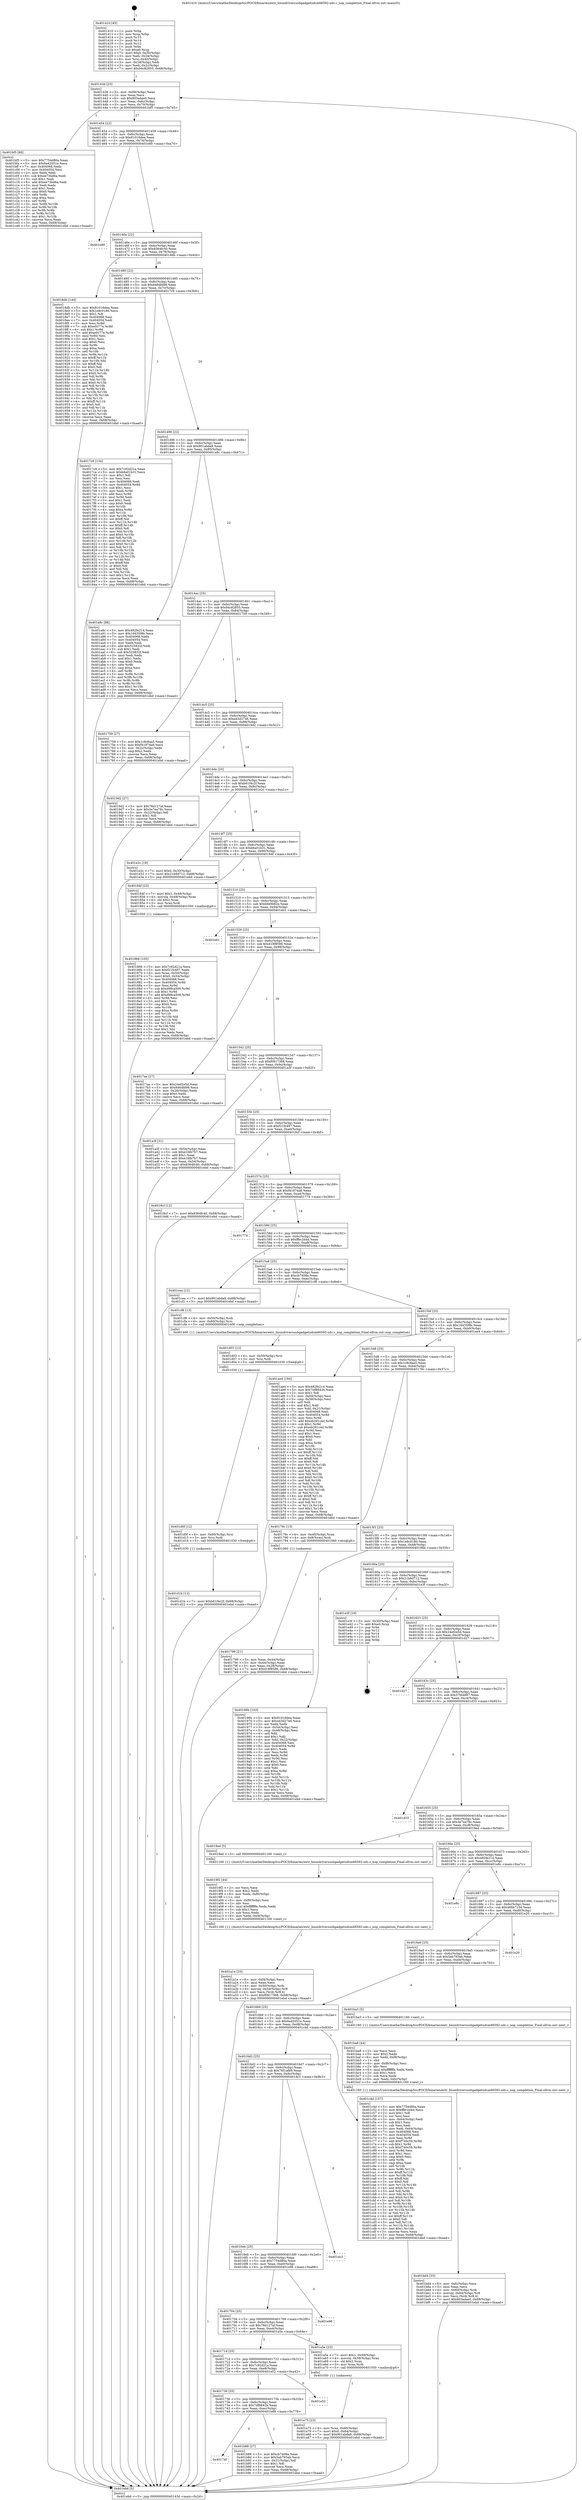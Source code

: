 digraph "0x401410" {
  label = "0x401410 (/mnt/c/Users/mathe/Desktop/tcc/POCII/binaries/extr_linuxdriversusbgadgetudcm66592-udc.c_nop_completion_Final-ollvm.out::main(0))"
  labelloc = "t"
  node[shape=record]

  Entry [label="",width=0.3,height=0.3,shape=circle,fillcolor=black,style=filled]
  "0x40143d" [label="{
     0x40143d [23]\l
     | [instrs]\l
     &nbsp;&nbsp;0x40143d \<+3\>: mov -0x68(%rbp),%eax\l
     &nbsp;&nbsp;0x401440 \<+2\>: mov %eax,%ecx\l
     &nbsp;&nbsp;0x401442 \<+6\>: sub $0x803adae0,%ecx\l
     &nbsp;&nbsp;0x401448 \<+3\>: mov %eax,-0x6c(%rbp)\l
     &nbsp;&nbsp;0x40144b \<+3\>: mov %ecx,-0x70(%rbp)\l
     &nbsp;&nbsp;0x40144e \<+6\>: je 0000000000401bf5 \<main+0x7e5\>\l
  }"]
  "0x401bf5" [label="{
     0x401bf5 [88]\l
     | [instrs]\l
     &nbsp;&nbsp;0x401bf5 \<+5\>: mov $0x7754d80a,%eax\l
     &nbsp;&nbsp;0x401bfa \<+5\>: mov $0x6a42051e,%ecx\l
     &nbsp;&nbsp;0x401bff \<+7\>: mov 0x404068,%edx\l
     &nbsp;&nbsp;0x401c06 \<+7\>: mov 0x404054,%esi\l
     &nbsp;&nbsp;0x401c0d \<+2\>: mov %edx,%edi\l
     &nbsp;&nbsp;0x401c0f \<+6\>: sub $0xee73bd6a,%edi\l
     &nbsp;&nbsp;0x401c15 \<+3\>: sub $0x1,%edi\l
     &nbsp;&nbsp;0x401c18 \<+6\>: add $0xee73bd6a,%edi\l
     &nbsp;&nbsp;0x401c1e \<+3\>: imul %edi,%edx\l
     &nbsp;&nbsp;0x401c21 \<+3\>: and $0x1,%edx\l
     &nbsp;&nbsp;0x401c24 \<+3\>: cmp $0x0,%edx\l
     &nbsp;&nbsp;0x401c27 \<+4\>: sete %r8b\l
     &nbsp;&nbsp;0x401c2b \<+3\>: cmp $0xa,%esi\l
     &nbsp;&nbsp;0x401c2e \<+4\>: setl %r9b\l
     &nbsp;&nbsp;0x401c32 \<+3\>: mov %r8b,%r10b\l
     &nbsp;&nbsp;0x401c35 \<+3\>: and %r9b,%r10b\l
     &nbsp;&nbsp;0x401c38 \<+3\>: xor %r9b,%r8b\l
     &nbsp;&nbsp;0x401c3b \<+3\>: or %r8b,%r10b\l
     &nbsp;&nbsp;0x401c3e \<+4\>: test $0x1,%r10b\l
     &nbsp;&nbsp;0x401c42 \<+3\>: cmovne %ecx,%eax\l
     &nbsp;&nbsp;0x401c45 \<+3\>: mov %eax,-0x68(%rbp)\l
     &nbsp;&nbsp;0x401c48 \<+5\>: jmp 0000000000401ebd \<main+0xaad\>\l
  }"]
  "0x401454" [label="{
     0x401454 [22]\l
     | [instrs]\l
     &nbsp;&nbsp;0x401454 \<+5\>: jmp 0000000000401459 \<main+0x49\>\l
     &nbsp;&nbsp;0x401459 \<+3\>: mov -0x6c(%rbp),%eax\l
     &nbsp;&nbsp;0x40145c \<+5\>: sub $0x81016dea,%eax\l
     &nbsp;&nbsp;0x401461 \<+3\>: mov %eax,-0x74(%rbp)\l
     &nbsp;&nbsp;0x401464 \<+6\>: je 0000000000401e80 \<main+0xa70\>\l
  }"]
  Exit [label="",width=0.3,height=0.3,shape=circle,fillcolor=black,style=filled,peripheries=2]
  "0x401e80" [label="{
     0x401e80\l
  }", style=dashed]
  "0x40146a" [label="{
     0x40146a [22]\l
     | [instrs]\l
     &nbsp;&nbsp;0x40146a \<+5\>: jmp 000000000040146f \<main+0x5f\>\l
     &nbsp;&nbsp;0x40146f \<+3\>: mov -0x6c(%rbp),%eax\l
     &nbsp;&nbsp;0x401472 \<+5\>: sub $0x8364fc40,%eax\l
     &nbsp;&nbsp;0x401477 \<+3\>: mov %eax,-0x78(%rbp)\l
     &nbsp;&nbsp;0x40147a \<+6\>: je 00000000004018db \<main+0x4cb\>\l
  }"]
  "0x401d1b" [label="{
     0x401d1b [12]\l
     | [instrs]\l
     &nbsp;&nbsp;0x401d1b \<+7\>: movl $0xb61f4c2f,-0x68(%rbp)\l
     &nbsp;&nbsp;0x401d22 \<+5\>: jmp 0000000000401ebd \<main+0xaad\>\l
  }"]
  "0x4018db" [label="{
     0x4018db [144]\l
     | [instrs]\l
     &nbsp;&nbsp;0x4018db \<+5\>: mov $0x81016dea,%eax\l
     &nbsp;&nbsp;0x4018e0 \<+5\>: mov $0x1e8c0180,%ecx\l
     &nbsp;&nbsp;0x4018e5 \<+2\>: mov $0x1,%dl\l
     &nbsp;&nbsp;0x4018e7 \<+7\>: mov 0x404068,%esi\l
     &nbsp;&nbsp;0x4018ee \<+7\>: mov 0x404054,%edi\l
     &nbsp;&nbsp;0x4018f5 \<+3\>: mov %esi,%r8d\l
     &nbsp;&nbsp;0x4018f8 \<+7\>: sub $0xe0c77e,%r8d\l
     &nbsp;&nbsp;0x4018ff \<+4\>: sub $0x1,%r8d\l
     &nbsp;&nbsp;0x401903 \<+7\>: add $0xe0c77e,%r8d\l
     &nbsp;&nbsp;0x40190a \<+4\>: imul %r8d,%esi\l
     &nbsp;&nbsp;0x40190e \<+3\>: and $0x1,%esi\l
     &nbsp;&nbsp;0x401911 \<+3\>: cmp $0x0,%esi\l
     &nbsp;&nbsp;0x401914 \<+4\>: sete %r9b\l
     &nbsp;&nbsp;0x401918 \<+3\>: cmp $0xa,%edi\l
     &nbsp;&nbsp;0x40191b \<+4\>: setl %r10b\l
     &nbsp;&nbsp;0x40191f \<+3\>: mov %r9b,%r11b\l
     &nbsp;&nbsp;0x401922 \<+4\>: xor $0xff,%r11b\l
     &nbsp;&nbsp;0x401926 \<+3\>: mov %r10b,%bl\l
     &nbsp;&nbsp;0x401929 \<+3\>: xor $0xff,%bl\l
     &nbsp;&nbsp;0x40192c \<+3\>: xor $0x0,%dl\l
     &nbsp;&nbsp;0x40192f \<+3\>: mov %r11b,%r14b\l
     &nbsp;&nbsp;0x401932 \<+4\>: and $0x0,%r14b\l
     &nbsp;&nbsp;0x401936 \<+3\>: and %dl,%r9b\l
     &nbsp;&nbsp;0x401939 \<+3\>: mov %bl,%r15b\l
     &nbsp;&nbsp;0x40193c \<+4\>: and $0x0,%r15b\l
     &nbsp;&nbsp;0x401940 \<+3\>: and %dl,%r10b\l
     &nbsp;&nbsp;0x401943 \<+3\>: or %r9b,%r14b\l
     &nbsp;&nbsp;0x401946 \<+3\>: or %r10b,%r15b\l
     &nbsp;&nbsp;0x401949 \<+3\>: xor %r15b,%r14b\l
     &nbsp;&nbsp;0x40194c \<+3\>: or %bl,%r11b\l
     &nbsp;&nbsp;0x40194f \<+4\>: xor $0xff,%r11b\l
     &nbsp;&nbsp;0x401953 \<+3\>: or $0x0,%dl\l
     &nbsp;&nbsp;0x401956 \<+3\>: and %dl,%r11b\l
     &nbsp;&nbsp;0x401959 \<+3\>: or %r11b,%r14b\l
     &nbsp;&nbsp;0x40195c \<+4\>: test $0x1,%r14b\l
     &nbsp;&nbsp;0x401960 \<+3\>: cmovne %ecx,%eax\l
     &nbsp;&nbsp;0x401963 \<+3\>: mov %eax,-0x68(%rbp)\l
     &nbsp;&nbsp;0x401966 \<+5\>: jmp 0000000000401ebd \<main+0xaad\>\l
  }"]
  "0x401480" [label="{
     0x401480 [22]\l
     | [instrs]\l
     &nbsp;&nbsp;0x401480 \<+5\>: jmp 0000000000401485 \<main+0x75\>\l
     &nbsp;&nbsp;0x401485 \<+3\>: mov -0x6c(%rbp),%eax\l
     &nbsp;&nbsp;0x401488 \<+5\>: sub $0x846dfd98,%eax\l
     &nbsp;&nbsp;0x40148d \<+3\>: mov %eax,-0x7c(%rbp)\l
     &nbsp;&nbsp;0x401490 \<+6\>: je 00000000004017c9 \<main+0x3b9\>\l
  }"]
  "0x401d0f" [label="{
     0x401d0f [12]\l
     | [instrs]\l
     &nbsp;&nbsp;0x401d0f \<+4\>: mov -0x60(%rbp),%rsi\l
     &nbsp;&nbsp;0x401d13 \<+3\>: mov %rsi,%rdi\l
     &nbsp;&nbsp;0x401d16 \<+5\>: call 0000000000401030 \<free@plt\>\l
     | [calls]\l
     &nbsp;&nbsp;0x401030 \{1\} (unknown)\l
  }"]
  "0x4017c9" [label="{
     0x4017c9 [134]\l
     | [instrs]\l
     &nbsp;&nbsp;0x4017c9 \<+5\>: mov $0x7c92d21a,%eax\l
     &nbsp;&nbsp;0x4017ce \<+5\>: mov $0xb6a01b31,%ecx\l
     &nbsp;&nbsp;0x4017d3 \<+2\>: mov $0x1,%dl\l
     &nbsp;&nbsp;0x4017d5 \<+2\>: xor %esi,%esi\l
     &nbsp;&nbsp;0x4017d7 \<+7\>: mov 0x404068,%edi\l
     &nbsp;&nbsp;0x4017de \<+8\>: mov 0x404054,%r8d\l
     &nbsp;&nbsp;0x4017e6 \<+3\>: sub $0x1,%esi\l
     &nbsp;&nbsp;0x4017e9 \<+3\>: mov %edi,%r9d\l
     &nbsp;&nbsp;0x4017ec \<+3\>: add %esi,%r9d\l
     &nbsp;&nbsp;0x4017ef \<+4\>: imul %r9d,%edi\l
     &nbsp;&nbsp;0x4017f3 \<+3\>: and $0x1,%edi\l
     &nbsp;&nbsp;0x4017f6 \<+3\>: cmp $0x0,%edi\l
     &nbsp;&nbsp;0x4017f9 \<+4\>: sete %r10b\l
     &nbsp;&nbsp;0x4017fd \<+4\>: cmp $0xa,%r8d\l
     &nbsp;&nbsp;0x401801 \<+4\>: setl %r11b\l
     &nbsp;&nbsp;0x401805 \<+3\>: mov %r10b,%bl\l
     &nbsp;&nbsp;0x401808 \<+3\>: xor $0xff,%bl\l
     &nbsp;&nbsp;0x40180b \<+3\>: mov %r11b,%r14b\l
     &nbsp;&nbsp;0x40180e \<+4\>: xor $0xff,%r14b\l
     &nbsp;&nbsp;0x401812 \<+3\>: xor $0x0,%dl\l
     &nbsp;&nbsp;0x401815 \<+3\>: mov %bl,%r15b\l
     &nbsp;&nbsp;0x401818 \<+4\>: and $0x0,%r15b\l
     &nbsp;&nbsp;0x40181c \<+3\>: and %dl,%r10b\l
     &nbsp;&nbsp;0x40181f \<+3\>: mov %r14b,%r12b\l
     &nbsp;&nbsp;0x401822 \<+4\>: and $0x0,%r12b\l
     &nbsp;&nbsp;0x401826 \<+3\>: and %dl,%r11b\l
     &nbsp;&nbsp;0x401829 \<+3\>: or %r10b,%r15b\l
     &nbsp;&nbsp;0x40182c \<+3\>: or %r11b,%r12b\l
     &nbsp;&nbsp;0x40182f \<+3\>: xor %r12b,%r15b\l
     &nbsp;&nbsp;0x401832 \<+3\>: or %r14b,%bl\l
     &nbsp;&nbsp;0x401835 \<+3\>: xor $0xff,%bl\l
     &nbsp;&nbsp;0x401838 \<+3\>: or $0x0,%dl\l
     &nbsp;&nbsp;0x40183b \<+2\>: and %dl,%bl\l
     &nbsp;&nbsp;0x40183d \<+3\>: or %bl,%r15b\l
     &nbsp;&nbsp;0x401840 \<+4\>: test $0x1,%r15b\l
     &nbsp;&nbsp;0x401844 \<+3\>: cmovne %ecx,%eax\l
     &nbsp;&nbsp;0x401847 \<+3\>: mov %eax,-0x68(%rbp)\l
     &nbsp;&nbsp;0x40184a \<+5\>: jmp 0000000000401ebd \<main+0xaad\>\l
  }"]
  "0x401496" [label="{
     0x401496 [22]\l
     | [instrs]\l
     &nbsp;&nbsp;0x401496 \<+5\>: jmp 000000000040149b \<main+0x8b\>\l
     &nbsp;&nbsp;0x40149b \<+3\>: mov -0x6c(%rbp),%eax\l
     &nbsp;&nbsp;0x40149e \<+5\>: sub $0x901abda9,%eax\l
     &nbsp;&nbsp;0x4014a3 \<+3\>: mov %eax,-0x80(%rbp)\l
     &nbsp;&nbsp;0x4014a6 \<+6\>: je 0000000000401a8c \<main+0x67c\>\l
  }"]
  "0x401d03" [label="{
     0x401d03 [12]\l
     | [instrs]\l
     &nbsp;&nbsp;0x401d03 \<+4\>: mov -0x50(%rbp),%rsi\l
     &nbsp;&nbsp;0x401d07 \<+3\>: mov %rsi,%rdi\l
     &nbsp;&nbsp;0x401d0a \<+5\>: call 0000000000401030 \<free@plt\>\l
     | [calls]\l
     &nbsp;&nbsp;0x401030 \{1\} (unknown)\l
  }"]
  "0x401a8c" [label="{
     0x401a8c [88]\l
     | [instrs]\l
     &nbsp;&nbsp;0x401a8c \<+5\>: mov $0x482fe214,%eax\l
     &nbsp;&nbsp;0x401a91 \<+5\>: mov $0x194359fe,%ecx\l
     &nbsp;&nbsp;0x401a96 \<+7\>: mov 0x404068,%edx\l
     &nbsp;&nbsp;0x401a9d \<+7\>: mov 0x404054,%esi\l
     &nbsp;&nbsp;0x401aa4 \<+2\>: mov %edx,%edi\l
     &nbsp;&nbsp;0x401aa6 \<+6\>: add $0x525832f,%edi\l
     &nbsp;&nbsp;0x401aac \<+3\>: sub $0x1,%edi\l
     &nbsp;&nbsp;0x401aaf \<+6\>: sub $0x525832f,%edi\l
     &nbsp;&nbsp;0x401ab5 \<+3\>: imul %edi,%edx\l
     &nbsp;&nbsp;0x401ab8 \<+3\>: and $0x1,%edx\l
     &nbsp;&nbsp;0x401abb \<+3\>: cmp $0x0,%edx\l
     &nbsp;&nbsp;0x401abe \<+4\>: sete %r8b\l
     &nbsp;&nbsp;0x401ac2 \<+3\>: cmp $0xa,%esi\l
     &nbsp;&nbsp;0x401ac5 \<+4\>: setl %r9b\l
     &nbsp;&nbsp;0x401ac9 \<+3\>: mov %r8b,%r10b\l
     &nbsp;&nbsp;0x401acc \<+3\>: and %r9b,%r10b\l
     &nbsp;&nbsp;0x401acf \<+3\>: xor %r9b,%r8b\l
     &nbsp;&nbsp;0x401ad2 \<+3\>: or %r8b,%r10b\l
     &nbsp;&nbsp;0x401ad5 \<+4\>: test $0x1,%r10b\l
     &nbsp;&nbsp;0x401ad9 \<+3\>: cmovne %ecx,%eax\l
     &nbsp;&nbsp;0x401adc \<+3\>: mov %eax,-0x68(%rbp)\l
     &nbsp;&nbsp;0x401adf \<+5\>: jmp 0000000000401ebd \<main+0xaad\>\l
  }"]
  "0x4014ac" [label="{
     0x4014ac [25]\l
     | [instrs]\l
     &nbsp;&nbsp;0x4014ac \<+5\>: jmp 00000000004014b1 \<main+0xa1\>\l
     &nbsp;&nbsp;0x4014b1 \<+3\>: mov -0x6c(%rbp),%eax\l
     &nbsp;&nbsp;0x4014b4 \<+5\>: sub $0x94c82855,%eax\l
     &nbsp;&nbsp;0x4014b9 \<+6\>: mov %eax,-0x84(%rbp)\l
     &nbsp;&nbsp;0x4014bf \<+6\>: je 0000000000401759 \<main+0x349\>\l
  }"]
  "0x401bd4" [label="{
     0x401bd4 [33]\l
     | [instrs]\l
     &nbsp;&nbsp;0x401bd4 \<+6\>: mov -0xfc(%rbp),%ecx\l
     &nbsp;&nbsp;0x401bda \<+3\>: imul %eax,%ecx\l
     &nbsp;&nbsp;0x401bdd \<+4\>: mov -0x60(%rbp),%rdi\l
     &nbsp;&nbsp;0x401be1 \<+4\>: movslq -0x64(%rbp),%r8\l
     &nbsp;&nbsp;0x401be5 \<+4\>: mov %ecx,(%rdi,%r8,4)\l
     &nbsp;&nbsp;0x401be9 \<+7\>: movl $0x803adae0,-0x68(%rbp)\l
     &nbsp;&nbsp;0x401bf0 \<+5\>: jmp 0000000000401ebd \<main+0xaad\>\l
  }"]
  "0x401759" [label="{
     0x401759 [27]\l
     | [instrs]\l
     &nbsp;&nbsp;0x401759 \<+5\>: mov $0x1c8c8aa5,%eax\l
     &nbsp;&nbsp;0x40175e \<+5\>: mov $0xf41874a8,%ecx\l
     &nbsp;&nbsp;0x401763 \<+3\>: mov -0x2c(%rbp),%edx\l
     &nbsp;&nbsp;0x401766 \<+3\>: cmp $0x2,%edx\l
     &nbsp;&nbsp;0x401769 \<+3\>: cmovne %ecx,%eax\l
     &nbsp;&nbsp;0x40176c \<+3\>: mov %eax,-0x68(%rbp)\l
     &nbsp;&nbsp;0x40176f \<+5\>: jmp 0000000000401ebd \<main+0xaad\>\l
  }"]
  "0x4014c5" [label="{
     0x4014c5 [25]\l
     | [instrs]\l
     &nbsp;&nbsp;0x4014c5 \<+5\>: jmp 00000000004014ca \<main+0xba\>\l
     &nbsp;&nbsp;0x4014ca \<+3\>: mov -0x6c(%rbp),%eax\l
     &nbsp;&nbsp;0x4014cd \<+5\>: sub $0xa43d2746,%eax\l
     &nbsp;&nbsp;0x4014d2 \<+6\>: mov %eax,-0x88(%rbp)\l
     &nbsp;&nbsp;0x4014d8 \<+6\>: je 00000000004019d2 \<main+0x5c2\>\l
  }"]
  "0x401ebd" [label="{
     0x401ebd [5]\l
     | [instrs]\l
     &nbsp;&nbsp;0x401ebd \<+5\>: jmp 000000000040143d \<main+0x2d\>\l
  }"]
  "0x401410" [label="{
     0x401410 [45]\l
     | [instrs]\l
     &nbsp;&nbsp;0x401410 \<+1\>: push %rbp\l
     &nbsp;&nbsp;0x401411 \<+3\>: mov %rsp,%rbp\l
     &nbsp;&nbsp;0x401414 \<+2\>: push %r15\l
     &nbsp;&nbsp;0x401416 \<+2\>: push %r14\l
     &nbsp;&nbsp;0x401418 \<+2\>: push %r12\l
     &nbsp;&nbsp;0x40141a \<+1\>: push %rbx\l
     &nbsp;&nbsp;0x40141b \<+7\>: sub $0xe0,%rsp\l
     &nbsp;&nbsp;0x401422 \<+7\>: movl $0x0,-0x30(%rbp)\l
     &nbsp;&nbsp;0x401429 \<+3\>: mov %edi,-0x34(%rbp)\l
     &nbsp;&nbsp;0x40142c \<+4\>: mov %rsi,-0x40(%rbp)\l
     &nbsp;&nbsp;0x401430 \<+3\>: mov -0x34(%rbp),%edi\l
     &nbsp;&nbsp;0x401433 \<+3\>: mov %edi,-0x2c(%rbp)\l
     &nbsp;&nbsp;0x401436 \<+7\>: movl $0x94c82855,-0x68(%rbp)\l
  }"]
  "0x401ba8" [label="{
     0x401ba8 [44]\l
     | [instrs]\l
     &nbsp;&nbsp;0x401ba8 \<+2\>: xor %ecx,%ecx\l
     &nbsp;&nbsp;0x401baa \<+5\>: mov $0x2,%edx\l
     &nbsp;&nbsp;0x401baf \<+6\>: mov %edx,-0xf8(%rbp)\l
     &nbsp;&nbsp;0x401bb5 \<+1\>: cltd\l
     &nbsp;&nbsp;0x401bb6 \<+6\>: mov -0xf8(%rbp),%esi\l
     &nbsp;&nbsp;0x401bbc \<+2\>: idiv %esi\l
     &nbsp;&nbsp;0x401bbe \<+6\>: imul $0xfffffffe,%edx,%edx\l
     &nbsp;&nbsp;0x401bc4 \<+3\>: sub $0x1,%ecx\l
     &nbsp;&nbsp;0x401bc7 \<+2\>: sub %ecx,%edx\l
     &nbsp;&nbsp;0x401bc9 \<+6\>: mov %edx,-0xfc(%rbp)\l
     &nbsp;&nbsp;0x401bcf \<+5\>: call 0000000000401160 \<next_i\>\l
     | [calls]\l
     &nbsp;&nbsp;0x401160 \{1\} (/mnt/c/Users/mathe/Desktop/tcc/POCII/binaries/extr_linuxdriversusbgadgetudcm66592-udc.c_nop_completion_Final-ollvm.out::next_i)\l
  }"]
  "0x4019d2" [label="{
     0x4019d2 [27]\l
     | [instrs]\l
     &nbsp;&nbsp;0x4019d2 \<+5\>: mov $0x78d127af,%eax\l
     &nbsp;&nbsp;0x4019d7 \<+5\>: mov $0x3e7ea78c,%ecx\l
     &nbsp;&nbsp;0x4019dc \<+3\>: mov -0x22(%rbp),%dl\l
     &nbsp;&nbsp;0x4019df \<+3\>: test $0x1,%dl\l
     &nbsp;&nbsp;0x4019e2 \<+3\>: cmovne %ecx,%eax\l
     &nbsp;&nbsp;0x4019e5 \<+3\>: mov %eax,-0x68(%rbp)\l
     &nbsp;&nbsp;0x4019e8 \<+5\>: jmp 0000000000401ebd \<main+0xaad\>\l
  }"]
  "0x4014de" [label="{
     0x4014de [25]\l
     | [instrs]\l
     &nbsp;&nbsp;0x4014de \<+5\>: jmp 00000000004014e3 \<main+0xd3\>\l
     &nbsp;&nbsp;0x4014e3 \<+3\>: mov -0x6c(%rbp),%eax\l
     &nbsp;&nbsp;0x4014e6 \<+5\>: sub $0xb61f4c2f,%eax\l
     &nbsp;&nbsp;0x4014eb \<+6\>: mov %eax,-0x8c(%rbp)\l
     &nbsp;&nbsp;0x4014f1 \<+6\>: je 0000000000401e2c \<main+0xa1c\>\l
  }"]
  "0x40174f" [label="{
     0x40174f\l
  }", style=dashed]
  "0x401e2c" [label="{
     0x401e2c [19]\l
     | [instrs]\l
     &nbsp;&nbsp;0x401e2c \<+7\>: movl $0x0,-0x30(%rbp)\l
     &nbsp;&nbsp;0x401e33 \<+7\>: movl $0x21b9d712,-0x68(%rbp)\l
     &nbsp;&nbsp;0x401e3a \<+5\>: jmp 0000000000401ebd \<main+0xaad\>\l
  }"]
  "0x4014f7" [label="{
     0x4014f7 [25]\l
     | [instrs]\l
     &nbsp;&nbsp;0x4014f7 \<+5\>: jmp 00000000004014fc \<main+0xec\>\l
     &nbsp;&nbsp;0x4014fc \<+3\>: mov -0x6c(%rbp),%eax\l
     &nbsp;&nbsp;0x4014ff \<+5\>: sub $0xb6a01b31,%eax\l
     &nbsp;&nbsp;0x401504 \<+6\>: mov %eax,-0x90(%rbp)\l
     &nbsp;&nbsp;0x40150a \<+6\>: je 000000000040184f \<main+0x43f\>\l
  }"]
  "0x401b88" [label="{
     0x401b88 [27]\l
     | [instrs]\l
     &nbsp;&nbsp;0x401b88 \<+5\>: mov $0xcb7408a,%eax\l
     &nbsp;&nbsp;0x401b8d \<+5\>: mov $0x5ab793ab,%ecx\l
     &nbsp;&nbsp;0x401b92 \<+3\>: mov -0x21(%rbp),%dl\l
     &nbsp;&nbsp;0x401b95 \<+3\>: test $0x1,%dl\l
     &nbsp;&nbsp;0x401b98 \<+3\>: cmovne %ecx,%eax\l
     &nbsp;&nbsp;0x401b9b \<+3\>: mov %eax,-0x68(%rbp)\l
     &nbsp;&nbsp;0x401b9e \<+5\>: jmp 0000000000401ebd \<main+0xaad\>\l
  }"]
  "0x40184f" [label="{
     0x40184f [23]\l
     | [instrs]\l
     &nbsp;&nbsp;0x40184f \<+7\>: movl $0x1,-0x48(%rbp)\l
     &nbsp;&nbsp;0x401856 \<+4\>: movslq -0x48(%rbp),%rax\l
     &nbsp;&nbsp;0x40185a \<+4\>: shl $0x2,%rax\l
     &nbsp;&nbsp;0x40185e \<+3\>: mov %rax,%rdi\l
     &nbsp;&nbsp;0x401861 \<+5\>: call 0000000000401050 \<malloc@plt\>\l
     | [calls]\l
     &nbsp;&nbsp;0x401050 \{1\} (unknown)\l
  }"]
  "0x401510" [label="{
     0x401510 [25]\l
     | [instrs]\l
     &nbsp;&nbsp;0x401510 \<+5\>: jmp 0000000000401515 \<main+0x105\>\l
     &nbsp;&nbsp;0x401515 \<+3\>: mov -0x6c(%rbp),%eax\l
     &nbsp;&nbsp;0x401518 \<+5\>: sub $0xb6e9b82e,%eax\l
     &nbsp;&nbsp;0x40151d \<+6\>: mov %eax,-0x94(%rbp)\l
     &nbsp;&nbsp;0x401523 \<+6\>: je 0000000000401eb1 \<main+0xaa1\>\l
  }"]
  "0x401736" [label="{
     0x401736 [25]\l
     | [instrs]\l
     &nbsp;&nbsp;0x401736 \<+5\>: jmp 000000000040173b \<main+0x32b\>\l
     &nbsp;&nbsp;0x40173b \<+3\>: mov -0x6c(%rbp),%eax\l
     &nbsp;&nbsp;0x40173e \<+5\>: sub $0x7df8842b,%eax\l
     &nbsp;&nbsp;0x401743 \<+6\>: mov %eax,-0xec(%rbp)\l
     &nbsp;&nbsp;0x401749 \<+6\>: je 0000000000401b88 \<main+0x778\>\l
  }"]
  "0x401eb1" [label="{
     0x401eb1\l
  }", style=dashed]
  "0x401529" [label="{
     0x401529 [25]\l
     | [instrs]\l
     &nbsp;&nbsp;0x401529 \<+5\>: jmp 000000000040152e \<main+0x11e\>\l
     &nbsp;&nbsp;0x40152e \<+3\>: mov -0x6c(%rbp),%eax\l
     &nbsp;&nbsp;0x401531 \<+5\>: sub $0xd18f8588,%eax\l
     &nbsp;&nbsp;0x401536 \<+6\>: mov %eax,-0x98(%rbp)\l
     &nbsp;&nbsp;0x40153c \<+6\>: je 00000000004017ae \<main+0x39e\>\l
  }"]
  "0x401e52" [label="{
     0x401e52\l
  }", style=dashed]
  "0x4017ae" [label="{
     0x4017ae [27]\l
     | [instrs]\l
     &nbsp;&nbsp;0x4017ae \<+5\>: mov $0x24ef2e5d,%eax\l
     &nbsp;&nbsp;0x4017b3 \<+5\>: mov $0x846dfd98,%ecx\l
     &nbsp;&nbsp;0x4017b8 \<+3\>: mov -0x28(%rbp),%edx\l
     &nbsp;&nbsp;0x4017bb \<+3\>: cmp $0x0,%edx\l
     &nbsp;&nbsp;0x4017be \<+3\>: cmove %ecx,%eax\l
     &nbsp;&nbsp;0x4017c1 \<+3\>: mov %eax,-0x68(%rbp)\l
     &nbsp;&nbsp;0x4017c4 \<+5\>: jmp 0000000000401ebd \<main+0xaad\>\l
  }"]
  "0x401542" [label="{
     0x401542 [25]\l
     | [instrs]\l
     &nbsp;&nbsp;0x401542 \<+5\>: jmp 0000000000401547 \<main+0x137\>\l
     &nbsp;&nbsp;0x401547 \<+3\>: mov -0x6c(%rbp),%eax\l
     &nbsp;&nbsp;0x40154a \<+5\>: sub $0xf0817368,%eax\l
     &nbsp;&nbsp;0x40154f \<+6\>: mov %eax,-0x9c(%rbp)\l
     &nbsp;&nbsp;0x401555 \<+6\>: je 0000000000401a3f \<main+0x62f\>\l
  }"]
  "0x401a75" [label="{
     0x401a75 [23]\l
     | [instrs]\l
     &nbsp;&nbsp;0x401a75 \<+4\>: mov %rax,-0x60(%rbp)\l
     &nbsp;&nbsp;0x401a79 \<+7\>: movl $0x0,-0x64(%rbp)\l
     &nbsp;&nbsp;0x401a80 \<+7\>: movl $0x901abda9,-0x68(%rbp)\l
     &nbsp;&nbsp;0x401a87 \<+5\>: jmp 0000000000401ebd \<main+0xaad\>\l
  }"]
  "0x401a3f" [label="{
     0x401a3f [31]\l
     | [instrs]\l
     &nbsp;&nbsp;0x401a3f \<+3\>: mov -0x54(%rbp),%eax\l
     &nbsp;&nbsp;0x401a42 \<+5\>: sub $0xe1fdb7b7,%eax\l
     &nbsp;&nbsp;0x401a47 \<+3\>: add $0x1,%eax\l
     &nbsp;&nbsp;0x401a4a \<+5\>: add $0xe1fdb7b7,%eax\l
     &nbsp;&nbsp;0x401a4f \<+3\>: mov %eax,-0x54(%rbp)\l
     &nbsp;&nbsp;0x401a52 \<+7\>: movl $0x8364fc40,-0x68(%rbp)\l
     &nbsp;&nbsp;0x401a59 \<+5\>: jmp 0000000000401ebd \<main+0xaad\>\l
  }"]
  "0x40155b" [label="{
     0x40155b [25]\l
     | [instrs]\l
     &nbsp;&nbsp;0x40155b \<+5\>: jmp 0000000000401560 \<main+0x150\>\l
     &nbsp;&nbsp;0x401560 \<+3\>: mov -0x6c(%rbp),%eax\l
     &nbsp;&nbsp;0x401563 \<+5\>: sub $0xf21fc497,%eax\l
     &nbsp;&nbsp;0x401568 \<+6\>: mov %eax,-0xa0(%rbp)\l
     &nbsp;&nbsp;0x40156e \<+6\>: je 00000000004018cf \<main+0x4bf\>\l
  }"]
  "0x40171d" [label="{
     0x40171d [25]\l
     | [instrs]\l
     &nbsp;&nbsp;0x40171d \<+5\>: jmp 0000000000401722 \<main+0x312\>\l
     &nbsp;&nbsp;0x401722 \<+3\>: mov -0x6c(%rbp),%eax\l
     &nbsp;&nbsp;0x401725 \<+5\>: sub $0x7c92d21a,%eax\l
     &nbsp;&nbsp;0x40172a \<+6\>: mov %eax,-0xe8(%rbp)\l
     &nbsp;&nbsp;0x401730 \<+6\>: je 0000000000401e52 \<main+0xa42\>\l
  }"]
  "0x4018cf" [label="{
     0x4018cf [12]\l
     | [instrs]\l
     &nbsp;&nbsp;0x4018cf \<+7\>: movl $0x8364fc40,-0x68(%rbp)\l
     &nbsp;&nbsp;0x4018d6 \<+5\>: jmp 0000000000401ebd \<main+0xaad\>\l
  }"]
  "0x401574" [label="{
     0x401574 [25]\l
     | [instrs]\l
     &nbsp;&nbsp;0x401574 \<+5\>: jmp 0000000000401579 \<main+0x169\>\l
     &nbsp;&nbsp;0x401579 \<+3\>: mov -0x6c(%rbp),%eax\l
     &nbsp;&nbsp;0x40157c \<+5\>: sub $0xf41874a8,%eax\l
     &nbsp;&nbsp;0x401581 \<+6\>: mov %eax,-0xa4(%rbp)\l
     &nbsp;&nbsp;0x401587 \<+6\>: je 0000000000401774 \<main+0x364\>\l
  }"]
  "0x401a5e" [label="{
     0x401a5e [23]\l
     | [instrs]\l
     &nbsp;&nbsp;0x401a5e \<+7\>: movl $0x1,-0x58(%rbp)\l
     &nbsp;&nbsp;0x401a65 \<+4\>: movslq -0x58(%rbp),%rax\l
     &nbsp;&nbsp;0x401a69 \<+4\>: shl $0x2,%rax\l
     &nbsp;&nbsp;0x401a6d \<+3\>: mov %rax,%rdi\l
     &nbsp;&nbsp;0x401a70 \<+5\>: call 0000000000401050 \<malloc@plt\>\l
     | [calls]\l
     &nbsp;&nbsp;0x401050 \{1\} (unknown)\l
  }"]
  "0x401774" [label="{
     0x401774\l
  }", style=dashed]
  "0x40158d" [label="{
     0x40158d [25]\l
     | [instrs]\l
     &nbsp;&nbsp;0x40158d \<+5\>: jmp 0000000000401592 \<main+0x182\>\l
     &nbsp;&nbsp;0x401592 \<+3\>: mov -0x6c(%rbp),%eax\l
     &nbsp;&nbsp;0x401595 \<+5\>: sub $0xffbc2d4d,%eax\l
     &nbsp;&nbsp;0x40159a \<+6\>: mov %eax,-0xa8(%rbp)\l
     &nbsp;&nbsp;0x4015a0 \<+6\>: je 0000000000401cea \<main+0x8da\>\l
  }"]
  "0x401704" [label="{
     0x401704 [25]\l
     | [instrs]\l
     &nbsp;&nbsp;0x401704 \<+5\>: jmp 0000000000401709 \<main+0x2f9\>\l
     &nbsp;&nbsp;0x401709 \<+3\>: mov -0x6c(%rbp),%eax\l
     &nbsp;&nbsp;0x40170c \<+5\>: sub $0x78d127af,%eax\l
     &nbsp;&nbsp;0x401711 \<+6\>: mov %eax,-0xe4(%rbp)\l
     &nbsp;&nbsp;0x401717 \<+6\>: je 0000000000401a5e \<main+0x64e\>\l
  }"]
  "0x401cea" [label="{
     0x401cea [12]\l
     | [instrs]\l
     &nbsp;&nbsp;0x401cea \<+7\>: movl $0x901abda9,-0x68(%rbp)\l
     &nbsp;&nbsp;0x401cf1 \<+5\>: jmp 0000000000401ebd \<main+0xaad\>\l
  }"]
  "0x4015a6" [label="{
     0x4015a6 [25]\l
     | [instrs]\l
     &nbsp;&nbsp;0x4015a6 \<+5\>: jmp 00000000004015ab \<main+0x19b\>\l
     &nbsp;&nbsp;0x4015ab \<+3\>: mov -0x6c(%rbp),%eax\l
     &nbsp;&nbsp;0x4015ae \<+5\>: sub $0xcb7408a,%eax\l
     &nbsp;&nbsp;0x4015b3 \<+6\>: mov %eax,-0xac(%rbp)\l
     &nbsp;&nbsp;0x4015b9 \<+6\>: je 0000000000401cf6 \<main+0x8e6\>\l
  }"]
  "0x401e98" [label="{
     0x401e98\l
  }", style=dashed]
  "0x401cf6" [label="{
     0x401cf6 [13]\l
     | [instrs]\l
     &nbsp;&nbsp;0x401cf6 \<+4\>: mov -0x50(%rbp),%rdi\l
     &nbsp;&nbsp;0x401cfa \<+4\>: mov -0x60(%rbp),%rsi\l
     &nbsp;&nbsp;0x401cfe \<+5\>: call 0000000000401400 \<nop_completion\>\l
     | [calls]\l
     &nbsp;&nbsp;0x401400 \{1\} (/mnt/c/Users/mathe/Desktop/tcc/POCII/binaries/extr_linuxdriversusbgadgetudcm66592-udc.c_nop_completion_Final-ollvm.out::nop_completion)\l
  }"]
  "0x4015bf" [label="{
     0x4015bf [25]\l
     | [instrs]\l
     &nbsp;&nbsp;0x4015bf \<+5\>: jmp 00000000004015c4 \<main+0x1b4\>\l
     &nbsp;&nbsp;0x4015c4 \<+3\>: mov -0x6c(%rbp),%eax\l
     &nbsp;&nbsp;0x4015c7 \<+5\>: sub $0x194359fe,%eax\l
     &nbsp;&nbsp;0x4015cc \<+6\>: mov %eax,-0xb0(%rbp)\l
     &nbsp;&nbsp;0x4015d2 \<+6\>: je 0000000000401ae4 \<main+0x6d4\>\l
  }"]
  "0x4016eb" [label="{
     0x4016eb [25]\l
     | [instrs]\l
     &nbsp;&nbsp;0x4016eb \<+5\>: jmp 00000000004016f0 \<main+0x2e0\>\l
     &nbsp;&nbsp;0x4016f0 \<+3\>: mov -0x6c(%rbp),%eax\l
     &nbsp;&nbsp;0x4016f3 \<+5\>: sub $0x7754d80a,%eax\l
     &nbsp;&nbsp;0x4016f8 \<+6\>: mov %eax,-0xe0(%rbp)\l
     &nbsp;&nbsp;0x4016fe \<+6\>: je 0000000000401e98 \<main+0xa88\>\l
  }"]
  "0x401ae4" [label="{
     0x401ae4 [164]\l
     | [instrs]\l
     &nbsp;&nbsp;0x401ae4 \<+5\>: mov $0x482fe214,%eax\l
     &nbsp;&nbsp;0x401ae9 \<+5\>: mov $0x7df8842b,%ecx\l
     &nbsp;&nbsp;0x401aee \<+2\>: mov $0x1,%dl\l
     &nbsp;&nbsp;0x401af0 \<+3\>: mov -0x64(%rbp),%esi\l
     &nbsp;&nbsp;0x401af3 \<+3\>: cmp -0x58(%rbp),%esi\l
     &nbsp;&nbsp;0x401af6 \<+4\>: setl %dil\l
     &nbsp;&nbsp;0x401afa \<+4\>: and $0x1,%dil\l
     &nbsp;&nbsp;0x401afe \<+4\>: mov %dil,-0x21(%rbp)\l
     &nbsp;&nbsp;0x401b02 \<+7\>: mov 0x404068,%esi\l
     &nbsp;&nbsp;0x401b09 \<+8\>: mov 0x404054,%r8d\l
     &nbsp;&nbsp;0x401b11 \<+3\>: mov %esi,%r9d\l
     &nbsp;&nbsp;0x401b14 \<+7\>: add $0xeb291c4d,%r9d\l
     &nbsp;&nbsp;0x401b1b \<+4\>: sub $0x1,%r9d\l
     &nbsp;&nbsp;0x401b1f \<+7\>: sub $0xeb291c4d,%r9d\l
     &nbsp;&nbsp;0x401b26 \<+4\>: imul %r9d,%esi\l
     &nbsp;&nbsp;0x401b2a \<+3\>: and $0x1,%esi\l
     &nbsp;&nbsp;0x401b2d \<+3\>: cmp $0x0,%esi\l
     &nbsp;&nbsp;0x401b30 \<+4\>: sete %dil\l
     &nbsp;&nbsp;0x401b34 \<+4\>: cmp $0xa,%r8d\l
     &nbsp;&nbsp;0x401b38 \<+4\>: setl %r10b\l
     &nbsp;&nbsp;0x401b3c \<+3\>: mov %dil,%r11b\l
     &nbsp;&nbsp;0x401b3f \<+4\>: xor $0xff,%r11b\l
     &nbsp;&nbsp;0x401b43 \<+3\>: mov %r10b,%bl\l
     &nbsp;&nbsp;0x401b46 \<+3\>: xor $0xff,%bl\l
     &nbsp;&nbsp;0x401b49 \<+3\>: xor $0x0,%dl\l
     &nbsp;&nbsp;0x401b4c \<+3\>: mov %r11b,%r14b\l
     &nbsp;&nbsp;0x401b4f \<+4\>: and $0x0,%r14b\l
     &nbsp;&nbsp;0x401b53 \<+3\>: and %dl,%dil\l
     &nbsp;&nbsp;0x401b56 \<+3\>: mov %bl,%r15b\l
     &nbsp;&nbsp;0x401b59 \<+4\>: and $0x0,%r15b\l
     &nbsp;&nbsp;0x401b5d \<+3\>: and %dl,%r10b\l
     &nbsp;&nbsp;0x401b60 \<+3\>: or %dil,%r14b\l
     &nbsp;&nbsp;0x401b63 \<+3\>: or %r10b,%r15b\l
     &nbsp;&nbsp;0x401b66 \<+3\>: xor %r15b,%r14b\l
     &nbsp;&nbsp;0x401b69 \<+3\>: or %bl,%r11b\l
     &nbsp;&nbsp;0x401b6c \<+4\>: xor $0xff,%r11b\l
     &nbsp;&nbsp;0x401b70 \<+3\>: or $0x0,%dl\l
     &nbsp;&nbsp;0x401b73 \<+3\>: and %dl,%r11b\l
     &nbsp;&nbsp;0x401b76 \<+3\>: or %r11b,%r14b\l
     &nbsp;&nbsp;0x401b79 \<+4\>: test $0x1,%r14b\l
     &nbsp;&nbsp;0x401b7d \<+3\>: cmovne %ecx,%eax\l
     &nbsp;&nbsp;0x401b80 \<+3\>: mov %eax,-0x68(%rbp)\l
     &nbsp;&nbsp;0x401b83 \<+5\>: jmp 0000000000401ebd \<main+0xaad\>\l
  }"]
  "0x4015d8" [label="{
     0x4015d8 [25]\l
     | [instrs]\l
     &nbsp;&nbsp;0x4015d8 \<+5\>: jmp 00000000004015dd \<main+0x1cd\>\l
     &nbsp;&nbsp;0x4015dd \<+3\>: mov -0x6c(%rbp),%eax\l
     &nbsp;&nbsp;0x4015e0 \<+5\>: sub $0x1c8c8aa5,%eax\l
     &nbsp;&nbsp;0x4015e5 \<+6\>: mov %eax,-0xb4(%rbp)\l
     &nbsp;&nbsp;0x4015eb \<+6\>: je 000000000040178c \<main+0x37c\>\l
  }"]
  "0x401dc3" [label="{
     0x401dc3\l
  }", style=dashed]
  "0x40178c" [label="{
     0x40178c [13]\l
     | [instrs]\l
     &nbsp;&nbsp;0x40178c \<+4\>: mov -0x40(%rbp),%rax\l
     &nbsp;&nbsp;0x401790 \<+4\>: mov 0x8(%rax),%rdi\l
     &nbsp;&nbsp;0x401794 \<+5\>: call 0000000000401060 \<atoi@plt\>\l
     | [calls]\l
     &nbsp;&nbsp;0x401060 \{1\} (unknown)\l
  }"]
  "0x4015f1" [label="{
     0x4015f1 [25]\l
     | [instrs]\l
     &nbsp;&nbsp;0x4015f1 \<+5\>: jmp 00000000004015f6 \<main+0x1e6\>\l
     &nbsp;&nbsp;0x4015f6 \<+3\>: mov -0x6c(%rbp),%eax\l
     &nbsp;&nbsp;0x4015f9 \<+5\>: sub $0x1e8c0180,%eax\l
     &nbsp;&nbsp;0x4015fe \<+6\>: mov %eax,-0xb8(%rbp)\l
     &nbsp;&nbsp;0x401604 \<+6\>: je 000000000040196b \<main+0x55b\>\l
  }"]
  "0x401799" [label="{
     0x401799 [21]\l
     | [instrs]\l
     &nbsp;&nbsp;0x401799 \<+3\>: mov %eax,-0x44(%rbp)\l
     &nbsp;&nbsp;0x40179c \<+3\>: mov -0x44(%rbp),%eax\l
     &nbsp;&nbsp;0x40179f \<+3\>: mov %eax,-0x28(%rbp)\l
     &nbsp;&nbsp;0x4017a2 \<+7\>: movl $0xd18f8588,-0x68(%rbp)\l
     &nbsp;&nbsp;0x4017a9 \<+5\>: jmp 0000000000401ebd \<main+0xaad\>\l
  }"]
  "0x401866" [label="{
     0x401866 [105]\l
     | [instrs]\l
     &nbsp;&nbsp;0x401866 \<+5\>: mov $0x7c92d21a,%ecx\l
     &nbsp;&nbsp;0x40186b \<+5\>: mov $0xf21fc497,%edx\l
     &nbsp;&nbsp;0x401870 \<+4\>: mov %rax,-0x50(%rbp)\l
     &nbsp;&nbsp;0x401874 \<+7\>: movl $0x0,-0x54(%rbp)\l
     &nbsp;&nbsp;0x40187b \<+7\>: mov 0x404068,%esi\l
     &nbsp;&nbsp;0x401882 \<+8\>: mov 0x404054,%r8d\l
     &nbsp;&nbsp;0x40188a \<+3\>: mov %esi,%r9d\l
     &nbsp;&nbsp;0x40188d \<+7\>: sub $0xd98ca509,%r9d\l
     &nbsp;&nbsp;0x401894 \<+4\>: sub $0x1,%r9d\l
     &nbsp;&nbsp;0x401898 \<+7\>: add $0xd98ca509,%r9d\l
     &nbsp;&nbsp;0x40189f \<+4\>: imul %r9d,%esi\l
     &nbsp;&nbsp;0x4018a3 \<+3\>: and $0x1,%esi\l
     &nbsp;&nbsp;0x4018a6 \<+3\>: cmp $0x0,%esi\l
     &nbsp;&nbsp;0x4018a9 \<+4\>: sete %r10b\l
     &nbsp;&nbsp;0x4018ad \<+4\>: cmp $0xa,%r8d\l
     &nbsp;&nbsp;0x4018b1 \<+4\>: setl %r11b\l
     &nbsp;&nbsp;0x4018b5 \<+3\>: mov %r10b,%bl\l
     &nbsp;&nbsp;0x4018b8 \<+3\>: and %r11b,%bl\l
     &nbsp;&nbsp;0x4018bb \<+3\>: xor %r11b,%r10b\l
     &nbsp;&nbsp;0x4018be \<+3\>: or %r10b,%bl\l
     &nbsp;&nbsp;0x4018c1 \<+3\>: test $0x1,%bl\l
     &nbsp;&nbsp;0x4018c4 \<+3\>: cmovne %edx,%ecx\l
     &nbsp;&nbsp;0x4018c7 \<+3\>: mov %ecx,-0x68(%rbp)\l
     &nbsp;&nbsp;0x4018ca \<+5\>: jmp 0000000000401ebd \<main+0xaad\>\l
  }"]
  "0x4016d2" [label="{
     0x4016d2 [25]\l
     | [instrs]\l
     &nbsp;&nbsp;0x4016d2 \<+5\>: jmp 00000000004016d7 \<main+0x2c7\>\l
     &nbsp;&nbsp;0x4016d7 \<+3\>: mov -0x6c(%rbp),%eax\l
     &nbsp;&nbsp;0x4016da \<+5\>: sub $0x76f1afb9,%eax\l
     &nbsp;&nbsp;0x4016df \<+6\>: mov %eax,-0xdc(%rbp)\l
     &nbsp;&nbsp;0x4016e5 \<+6\>: je 0000000000401dc3 \<main+0x9b3\>\l
  }"]
  "0x40196b" [label="{
     0x40196b [103]\l
     | [instrs]\l
     &nbsp;&nbsp;0x40196b \<+5\>: mov $0x81016dea,%eax\l
     &nbsp;&nbsp;0x401970 \<+5\>: mov $0xa43d2746,%ecx\l
     &nbsp;&nbsp;0x401975 \<+2\>: xor %edx,%edx\l
     &nbsp;&nbsp;0x401977 \<+3\>: mov -0x54(%rbp),%esi\l
     &nbsp;&nbsp;0x40197a \<+3\>: cmp -0x48(%rbp),%esi\l
     &nbsp;&nbsp;0x40197d \<+4\>: setl %dil\l
     &nbsp;&nbsp;0x401981 \<+4\>: and $0x1,%dil\l
     &nbsp;&nbsp;0x401985 \<+4\>: mov %dil,-0x22(%rbp)\l
     &nbsp;&nbsp;0x401989 \<+7\>: mov 0x404068,%esi\l
     &nbsp;&nbsp;0x401990 \<+8\>: mov 0x404054,%r8d\l
     &nbsp;&nbsp;0x401998 \<+3\>: sub $0x1,%edx\l
     &nbsp;&nbsp;0x40199b \<+3\>: mov %esi,%r9d\l
     &nbsp;&nbsp;0x40199e \<+3\>: add %edx,%r9d\l
     &nbsp;&nbsp;0x4019a1 \<+4\>: imul %r9d,%esi\l
     &nbsp;&nbsp;0x4019a5 \<+3\>: and $0x1,%esi\l
     &nbsp;&nbsp;0x4019a8 \<+3\>: cmp $0x0,%esi\l
     &nbsp;&nbsp;0x4019ab \<+4\>: sete %dil\l
     &nbsp;&nbsp;0x4019af \<+4\>: cmp $0xa,%r8d\l
     &nbsp;&nbsp;0x4019b3 \<+4\>: setl %r10b\l
     &nbsp;&nbsp;0x4019b7 \<+3\>: mov %dil,%r11b\l
     &nbsp;&nbsp;0x4019ba \<+3\>: and %r10b,%r11b\l
     &nbsp;&nbsp;0x4019bd \<+3\>: xor %r10b,%dil\l
     &nbsp;&nbsp;0x4019c0 \<+3\>: or %dil,%r11b\l
     &nbsp;&nbsp;0x4019c3 \<+4\>: test $0x1,%r11b\l
     &nbsp;&nbsp;0x4019c7 \<+3\>: cmovne %ecx,%eax\l
     &nbsp;&nbsp;0x4019ca \<+3\>: mov %eax,-0x68(%rbp)\l
     &nbsp;&nbsp;0x4019cd \<+5\>: jmp 0000000000401ebd \<main+0xaad\>\l
  }"]
  "0x40160a" [label="{
     0x40160a [25]\l
     | [instrs]\l
     &nbsp;&nbsp;0x40160a \<+5\>: jmp 000000000040160f \<main+0x1ff\>\l
     &nbsp;&nbsp;0x40160f \<+3\>: mov -0x6c(%rbp),%eax\l
     &nbsp;&nbsp;0x401612 \<+5\>: sub $0x21b9d712,%eax\l
     &nbsp;&nbsp;0x401617 \<+6\>: mov %eax,-0xbc(%rbp)\l
     &nbsp;&nbsp;0x40161d \<+6\>: je 0000000000401e3f \<main+0xa2f\>\l
  }"]
  "0x401c4d" [label="{
     0x401c4d [157]\l
     | [instrs]\l
     &nbsp;&nbsp;0x401c4d \<+5\>: mov $0x7754d80a,%eax\l
     &nbsp;&nbsp;0x401c52 \<+5\>: mov $0xffbc2d4d,%ecx\l
     &nbsp;&nbsp;0x401c57 \<+2\>: mov $0x1,%dl\l
     &nbsp;&nbsp;0x401c59 \<+2\>: xor %esi,%esi\l
     &nbsp;&nbsp;0x401c5b \<+3\>: mov -0x64(%rbp),%edi\l
     &nbsp;&nbsp;0x401c5e \<+3\>: sub $0x1,%esi\l
     &nbsp;&nbsp;0x401c61 \<+2\>: sub %esi,%edi\l
     &nbsp;&nbsp;0x401c63 \<+3\>: mov %edi,-0x64(%rbp)\l
     &nbsp;&nbsp;0x401c66 \<+7\>: mov 0x404068,%esi\l
     &nbsp;&nbsp;0x401c6d \<+7\>: mov 0x404054,%edi\l
     &nbsp;&nbsp;0x401c74 \<+3\>: mov %esi,%r8d\l
     &nbsp;&nbsp;0x401c77 \<+7\>: add $0xf740c59,%r8d\l
     &nbsp;&nbsp;0x401c7e \<+4\>: sub $0x1,%r8d\l
     &nbsp;&nbsp;0x401c82 \<+7\>: sub $0xf740c59,%r8d\l
     &nbsp;&nbsp;0x401c89 \<+4\>: imul %r8d,%esi\l
     &nbsp;&nbsp;0x401c8d \<+3\>: and $0x1,%esi\l
     &nbsp;&nbsp;0x401c90 \<+3\>: cmp $0x0,%esi\l
     &nbsp;&nbsp;0x401c93 \<+4\>: sete %r9b\l
     &nbsp;&nbsp;0x401c97 \<+3\>: cmp $0xa,%edi\l
     &nbsp;&nbsp;0x401c9a \<+4\>: setl %r10b\l
     &nbsp;&nbsp;0x401c9e \<+3\>: mov %r9b,%r11b\l
     &nbsp;&nbsp;0x401ca1 \<+4\>: xor $0xff,%r11b\l
     &nbsp;&nbsp;0x401ca5 \<+3\>: mov %r10b,%bl\l
     &nbsp;&nbsp;0x401ca8 \<+3\>: xor $0xff,%bl\l
     &nbsp;&nbsp;0x401cab \<+3\>: xor $0x0,%dl\l
     &nbsp;&nbsp;0x401cae \<+3\>: mov %r11b,%r14b\l
     &nbsp;&nbsp;0x401cb1 \<+4\>: and $0x0,%r14b\l
     &nbsp;&nbsp;0x401cb5 \<+3\>: and %dl,%r9b\l
     &nbsp;&nbsp;0x401cb8 \<+3\>: mov %bl,%r15b\l
     &nbsp;&nbsp;0x401cbb \<+4\>: and $0x0,%r15b\l
     &nbsp;&nbsp;0x401cbf \<+3\>: and %dl,%r10b\l
     &nbsp;&nbsp;0x401cc2 \<+3\>: or %r9b,%r14b\l
     &nbsp;&nbsp;0x401cc5 \<+3\>: or %r10b,%r15b\l
     &nbsp;&nbsp;0x401cc8 \<+3\>: xor %r15b,%r14b\l
     &nbsp;&nbsp;0x401ccb \<+3\>: or %bl,%r11b\l
     &nbsp;&nbsp;0x401cce \<+4\>: xor $0xff,%r11b\l
     &nbsp;&nbsp;0x401cd2 \<+3\>: or $0x0,%dl\l
     &nbsp;&nbsp;0x401cd5 \<+3\>: and %dl,%r11b\l
     &nbsp;&nbsp;0x401cd8 \<+3\>: or %r11b,%r14b\l
     &nbsp;&nbsp;0x401cdb \<+4\>: test $0x1,%r14b\l
     &nbsp;&nbsp;0x401cdf \<+3\>: cmovne %ecx,%eax\l
     &nbsp;&nbsp;0x401ce2 \<+3\>: mov %eax,-0x68(%rbp)\l
     &nbsp;&nbsp;0x401ce5 \<+5\>: jmp 0000000000401ebd \<main+0xaad\>\l
  }"]
  "0x401e3f" [label="{
     0x401e3f [19]\l
     | [instrs]\l
     &nbsp;&nbsp;0x401e3f \<+3\>: mov -0x30(%rbp),%eax\l
     &nbsp;&nbsp;0x401e42 \<+7\>: add $0xe0,%rsp\l
     &nbsp;&nbsp;0x401e49 \<+1\>: pop %rbx\l
     &nbsp;&nbsp;0x401e4a \<+2\>: pop %r12\l
     &nbsp;&nbsp;0x401e4c \<+2\>: pop %r14\l
     &nbsp;&nbsp;0x401e4e \<+2\>: pop %r15\l
     &nbsp;&nbsp;0x401e50 \<+1\>: pop %rbp\l
     &nbsp;&nbsp;0x401e51 \<+1\>: ret\l
  }"]
  "0x401623" [label="{
     0x401623 [25]\l
     | [instrs]\l
     &nbsp;&nbsp;0x401623 \<+5\>: jmp 0000000000401628 \<main+0x218\>\l
     &nbsp;&nbsp;0x401628 \<+3\>: mov -0x6c(%rbp),%eax\l
     &nbsp;&nbsp;0x40162b \<+5\>: sub $0x24ef2e5d,%eax\l
     &nbsp;&nbsp;0x401630 \<+6\>: mov %eax,-0xc0(%rbp)\l
     &nbsp;&nbsp;0x401636 \<+6\>: je 0000000000401d27 \<main+0x917\>\l
  }"]
  "0x4016b9" [label="{
     0x4016b9 [25]\l
     | [instrs]\l
     &nbsp;&nbsp;0x4016b9 \<+5\>: jmp 00000000004016be \<main+0x2ae\>\l
     &nbsp;&nbsp;0x4016be \<+3\>: mov -0x6c(%rbp),%eax\l
     &nbsp;&nbsp;0x4016c1 \<+5\>: sub $0x6a42051e,%eax\l
     &nbsp;&nbsp;0x4016c6 \<+6\>: mov %eax,-0xd8(%rbp)\l
     &nbsp;&nbsp;0x4016cc \<+6\>: je 0000000000401c4d \<main+0x83d\>\l
  }"]
  "0x401d27" [label="{
     0x401d27\l
  }", style=dashed]
  "0x40163c" [label="{
     0x40163c [25]\l
     | [instrs]\l
     &nbsp;&nbsp;0x40163c \<+5\>: jmp 0000000000401641 \<main+0x231\>\l
     &nbsp;&nbsp;0x401641 \<+3\>: mov -0x6c(%rbp),%eax\l
     &nbsp;&nbsp;0x401644 \<+5\>: sub $0x37fd4887,%eax\l
     &nbsp;&nbsp;0x401649 \<+6\>: mov %eax,-0xc4(%rbp)\l
     &nbsp;&nbsp;0x40164f \<+6\>: je 0000000000401d33 \<main+0x923\>\l
  }"]
  "0x401ba3" [label="{
     0x401ba3 [5]\l
     | [instrs]\l
     &nbsp;&nbsp;0x401ba3 \<+5\>: call 0000000000401160 \<next_i\>\l
     | [calls]\l
     &nbsp;&nbsp;0x401160 \{1\} (/mnt/c/Users/mathe/Desktop/tcc/POCII/binaries/extr_linuxdriversusbgadgetudcm66592-udc.c_nop_completion_Final-ollvm.out::next_i)\l
  }"]
  "0x401d33" [label="{
     0x401d33\l
  }", style=dashed]
  "0x401655" [label="{
     0x401655 [25]\l
     | [instrs]\l
     &nbsp;&nbsp;0x401655 \<+5\>: jmp 000000000040165a \<main+0x24a\>\l
     &nbsp;&nbsp;0x40165a \<+3\>: mov -0x6c(%rbp),%eax\l
     &nbsp;&nbsp;0x40165d \<+5\>: sub $0x3e7ea78c,%eax\l
     &nbsp;&nbsp;0x401662 \<+6\>: mov %eax,-0xc8(%rbp)\l
     &nbsp;&nbsp;0x401668 \<+6\>: je 00000000004019ed \<main+0x5dd\>\l
  }"]
  "0x4016a0" [label="{
     0x4016a0 [25]\l
     | [instrs]\l
     &nbsp;&nbsp;0x4016a0 \<+5\>: jmp 00000000004016a5 \<main+0x295\>\l
     &nbsp;&nbsp;0x4016a5 \<+3\>: mov -0x6c(%rbp),%eax\l
     &nbsp;&nbsp;0x4016a8 \<+5\>: sub $0x5ab793ab,%eax\l
     &nbsp;&nbsp;0x4016ad \<+6\>: mov %eax,-0xd4(%rbp)\l
     &nbsp;&nbsp;0x4016b3 \<+6\>: je 0000000000401ba3 \<main+0x793\>\l
  }"]
  "0x4019ed" [label="{
     0x4019ed [5]\l
     | [instrs]\l
     &nbsp;&nbsp;0x4019ed \<+5\>: call 0000000000401160 \<next_i\>\l
     | [calls]\l
     &nbsp;&nbsp;0x401160 \{1\} (/mnt/c/Users/mathe/Desktop/tcc/POCII/binaries/extr_linuxdriversusbgadgetudcm66592-udc.c_nop_completion_Final-ollvm.out::next_i)\l
  }"]
  "0x40166e" [label="{
     0x40166e [25]\l
     | [instrs]\l
     &nbsp;&nbsp;0x40166e \<+5\>: jmp 0000000000401673 \<main+0x263\>\l
     &nbsp;&nbsp;0x401673 \<+3\>: mov -0x6c(%rbp),%eax\l
     &nbsp;&nbsp;0x401676 \<+5\>: sub $0x482fe214,%eax\l
     &nbsp;&nbsp;0x40167b \<+6\>: mov %eax,-0xcc(%rbp)\l
     &nbsp;&nbsp;0x401681 \<+6\>: je 0000000000401e8c \<main+0xa7c\>\l
  }"]
  "0x4019f2" [label="{
     0x4019f2 [44]\l
     | [instrs]\l
     &nbsp;&nbsp;0x4019f2 \<+2\>: xor %ecx,%ecx\l
     &nbsp;&nbsp;0x4019f4 \<+5\>: mov $0x2,%edx\l
     &nbsp;&nbsp;0x4019f9 \<+6\>: mov %edx,-0xf0(%rbp)\l
     &nbsp;&nbsp;0x4019ff \<+1\>: cltd\l
     &nbsp;&nbsp;0x401a00 \<+6\>: mov -0xf0(%rbp),%esi\l
     &nbsp;&nbsp;0x401a06 \<+2\>: idiv %esi\l
     &nbsp;&nbsp;0x401a08 \<+6\>: imul $0xfffffffe,%edx,%edx\l
     &nbsp;&nbsp;0x401a0e \<+3\>: sub $0x1,%ecx\l
     &nbsp;&nbsp;0x401a11 \<+2\>: sub %ecx,%edx\l
     &nbsp;&nbsp;0x401a13 \<+6\>: mov %edx,-0xf4(%rbp)\l
     &nbsp;&nbsp;0x401a19 \<+5\>: call 0000000000401160 \<next_i\>\l
     | [calls]\l
     &nbsp;&nbsp;0x401160 \{1\} (/mnt/c/Users/mathe/Desktop/tcc/POCII/binaries/extr_linuxdriversusbgadgetudcm66592-udc.c_nop_completion_Final-ollvm.out::next_i)\l
  }"]
  "0x401a1e" [label="{
     0x401a1e [33]\l
     | [instrs]\l
     &nbsp;&nbsp;0x401a1e \<+6\>: mov -0xf4(%rbp),%ecx\l
     &nbsp;&nbsp;0x401a24 \<+3\>: imul %eax,%ecx\l
     &nbsp;&nbsp;0x401a27 \<+4\>: mov -0x50(%rbp),%rdi\l
     &nbsp;&nbsp;0x401a2b \<+4\>: movslq -0x54(%rbp),%r8\l
     &nbsp;&nbsp;0x401a2f \<+4\>: mov %ecx,(%rdi,%r8,4)\l
     &nbsp;&nbsp;0x401a33 \<+7\>: movl $0xf0817368,-0x68(%rbp)\l
     &nbsp;&nbsp;0x401a3a \<+5\>: jmp 0000000000401ebd \<main+0xaad\>\l
  }"]
  "0x401e20" [label="{
     0x401e20\l
  }", style=dashed]
  "0x401e8c" [label="{
     0x401e8c\l
  }", style=dashed]
  "0x401687" [label="{
     0x401687 [25]\l
     | [instrs]\l
     &nbsp;&nbsp;0x401687 \<+5\>: jmp 000000000040168c \<main+0x27c\>\l
     &nbsp;&nbsp;0x40168c \<+3\>: mov -0x6c(%rbp),%eax\l
     &nbsp;&nbsp;0x40168f \<+5\>: sub $0x486b7104,%eax\l
     &nbsp;&nbsp;0x401694 \<+6\>: mov %eax,-0xd0(%rbp)\l
     &nbsp;&nbsp;0x40169a \<+6\>: je 0000000000401e20 \<main+0xa10\>\l
  }"]
  Entry -> "0x401410" [label=" 1"]
  "0x40143d" -> "0x401bf5" [label=" 1"]
  "0x40143d" -> "0x401454" [label=" 27"]
  "0x401e3f" -> Exit [label=" 1"]
  "0x401454" -> "0x401e80" [label=" 0"]
  "0x401454" -> "0x40146a" [label=" 27"]
  "0x401e2c" -> "0x401ebd" [label=" 1"]
  "0x40146a" -> "0x4018db" [label=" 2"]
  "0x40146a" -> "0x401480" [label=" 25"]
  "0x401d1b" -> "0x401ebd" [label=" 1"]
  "0x401480" -> "0x4017c9" [label=" 1"]
  "0x401480" -> "0x401496" [label=" 24"]
  "0x401d0f" -> "0x401d1b" [label=" 1"]
  "0x401496" -> "0x401a8c" [label=" 2"]
  "0x401496" -> "0x4014ac" [label=" 22"]
  "0x401d03" -> "0x401d0f" [label=" 1"]
  "0x4014ac" -> "0x401759" [label=" 1"]
  "0x4014ac" -> "0x4014c5" [label=" 21"]
  "0x401759" -> "0x401ebd" [label=" 1"]
  "0x401410" -> "0x40143d" [label=" 1"]
  "0x401ebd" -> "0x40143d" [label=" 27"]
  "0x401cf6" -> "0x401d03" [label=" 1"]
  "0x4014c5" -> "0x4019d2" [label=" 2"]
  "0x4014c5" -> "0x4014de" [label=" 19"]
  "0x401cea" -> "0x401ebd" [label=" 1"]
  "0x4014de" -> "0x401e2c" [label=" 1"]
  "0x4014de" -> "0x4014f7" [label=" 18"]
  "0x401c4d" -> "0x401ebd" [label=" 1"]
  "0x4014f7" -> "0x40184f" [label=" 1"]
  "0x4014f7" -> "0x401510" [label=" 17"]
  "0x401bf5" -> "0x401ebd" [label=" 1"]
  "0x401510" -> "0x401eb1" [label=" 0"]
  "0x401510" -> "0x401529" [label=" 17"]
  "0x401ba8" -> "0x401bd4" [label=" 1"]
  "0x401529" -> "0x4017ae" [label=" 1"]
  "0x401529" -> "0x401542" [label=" 16"]
  "0x401ba3" -> "0x401ba8" [label=" 1"]
  "0x401542" -> "0x401a3f" [label=" 1"]
  "0x401542" -> "0x40155b" [label=" 15"]
  "0x401736" -> "0x40174f" [label=" 0"]
  "0x40155b" -> "0x4018cf" [label=" 1"]
  "0x40155b" -> "0x401574" [label=" 14"]
  "0x401736" -> "0x401b88" [label=" 2"]
  "0x401574" -> "0x401774" [label=" 0"]
  "0x401574" -> "0x40158d" [label=" 14"]
  "0x401bd4" -> "0x401ebd" [label=" 1"]
  "0x40158d" -> "0x401cea" [label=" 1"]
  "0x40158d" -> "0x4015a6" [label=" 13"]
  "0x40171d" -> "0x401e52" [label=" 0"]
  "0x4015a6" -> "0x401cf6" [label=" 1"]
  "0x4015a6" -> "0x4015bf" [label=" 12"]
  "0x401b88" -> "0x401ebd" [label=" 2"]
  "0x4015bf" -> "0x401ae4" [label=" 2"]
  "0x4015bf" -> "0x4015d8" [label=" 10"]
  "0x401a8c" -> "0x401ebd" [label=" 2"]
  "0x4015d8" -> "0x40178c" [label=" 1"]
  "0x4015d8" -> "0x4015f1" [label=" 9"]
  "0x40178c" -> "0x401799" [label=" 1"]
  "0x401799" -> "0x401ebd" [label=" 1"]
  "0x4017ae" -> "0x401ebd" [label=" 1"]
  "0x4017c9" -> "0x401ebd" [label=" 1"]
  "0x40184f" -> "0x401866" [label=" 1"]
  "0x401866" -> "0x401ebd" [label=" 1"]
  "0x4018cf" -> "0x401ebd" [label=" 1"]
  "0x4018db" -> "0x401ebd" [label=" 2"]
  "0x401a75" -> "0x401ebd" [label=" 1"]
  "0x4015f1" -> "0x40196b" [label=" 2"]
  "0x4015f1" -> "0x40160a" [label=" 7"]
  "0x40196b" -> "0x401ebd" [label=" 2"]
  "0x4019d2" -> "0x401ebd" [label=" 2"]
  "0x401704" -> "0x40171d" [label=" 2"]
  "0x40160a" -> "0x401e3f" [label=" 1"]
  "0x40160a" -> "0x401623" [label=" 6"]
  "0x401704" -> "0x401a5e" [label=" 1"]
  "0x401623" -> "0x401d27" [label=" 0"]
  "0x401623" -> "0x40163c" [label=" 6"]
  "0x4016eb" -> "0x401704" [label=" 3"]
  "0x40163c" -> "0x401d33" [label=" 0"]
  "0x40163c" -> "0x401655" [label=" 6"]
  "0x4016eb" -> "0x401e98" [label=" 0"]
  "0x401655" -> "0x4019ed" [label=" 1"]
  "0x401655" -> "0x40166e" [label=" 5"]
  "0x4019ed" -> "0x4019f2" [label=" 1"]
  "0x4019f2" -> "0x401a1e" [label=" 1"]
  "0x401a1e" -> "0x401ebd" [label=" 1"]
  "0x401a3f" -> "0x401ebd" [label=" 1"]
  "0x4016d2" -> "0x4016eb" [label=" 3"]
  "0x40166e" -> "0x401e8c" [label=" 0"]
  "0x40166e" -> "0x401687" [label=" 5"]
  "0x4016d2" -> "0x401dc3" [label=" 0"]
  "0x401687" -> "0x401e20" [label=" 0"]
  "0x401687" -> "0x4016a0" [label=" 5"]
  "0x401ae4" -> "0x401ebd" [label=" 2"]
  "0x4016a0" -> "0x401ba3" [label=" 1"]
  "0x4016a0" -> "0x4016b9" [label=" 4"]
  "0x40171d" -> "0x401736" [label=" 2"]
  "0x4016b9" -> "0x401c4d" [label=" 1"]
  "0x4016b9" -> "0x4016d2" [label=" 3"]
  "0x401a5e" -> "0x401a75" [label=" 1"]
}
